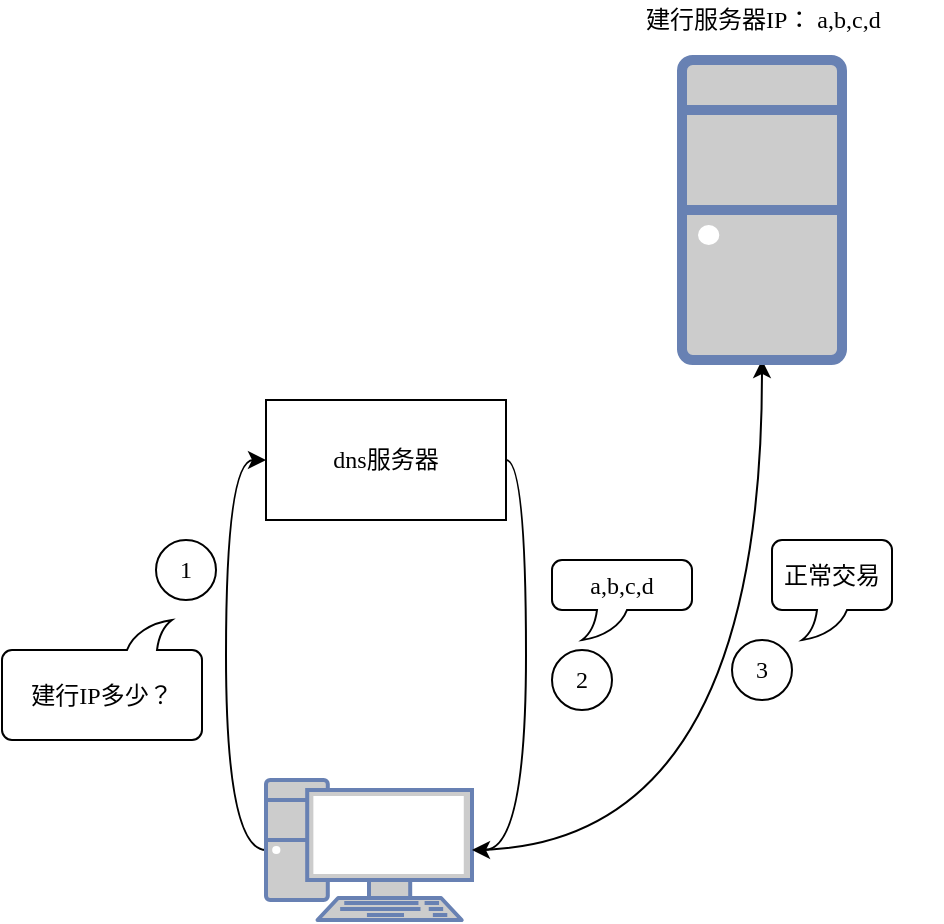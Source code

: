 <mxfile version="12.1.8" type="github" pages="1">
  <diagram id="N_HsQUF1u8040i6pDySw" name="Page-1">
    <mxGraphModel dx="1346" dy="789" grid="1" gridSize="10" guides="1" tooltips="1" connect="1" arrows="1" fold="1" page="1" pageScale="1" pageWidth="827" pageHeight="1169" math="0" shadow="0">
      <root>
        <mxCell id="0"/>
        <mxCell id="1" parent="0"/>
        <mxCell id="oDpjd4YMm7qQCv3SK3J_-42" style="edgeStyle=orthogonalEdgeStyle;curved=1;rounded=0;orthogonalLoop=1;jettySize=auto;html=1;entryX=0;entryY=0.5;entryDx=0;entryDy=0;fontFamily=Verdana;exitX=0;exitY=0.5;exitDx=0;exitDy=0;exitPerimeter=0;" edge="1" parent="1" source="oDpjd4YMm7qQCv3SK3J_-13" target="oDpjd4YMm7qQCv3SK3J_-15">
          <mxGeometry relative="1" as="geometry">
            <Array as="points">
              <mxPoint x="220" y="485"/>
              <mxPoint x="220" y="290"/>
            </Array>
          </mxGeometry>
        </mxCell>
        <mxCell id="oDpjd4YMm7qQCv3SK3J_-51" style="edgeStyle=orthogonalEdgeStyle;curved=1;rounded=0;orthogonalLoop=1;jettySize=auto;html=1;exitX=1;exitY=0.5;exitDx=0;exitDy=0;exitPerimeter=0;fontFamily=Verdana;" edge="1" parent="1" source="oDpjd4YMm7qQCv3SK3J_-13" target="oDpjd4YMm7qQCv3SK3J_-48">
          <mxGeometry relative="1" as="geometry">
            <mxPoint x="650" y="300" as="targetPoint"/>
            <Array as="points">
              <mxPoint x="488" y="485"/>
            </Array>
          </mxGeometry>
        </mxCell>
        <mxCell id="oDpjd4YMm7qQCv3SK3J_-13" value="" style="fontColor=#0066CC;verticalAlign=top;verticalLabelPosition=bottom;labelPosition=center;align=center;html=1;outlineConnect=0;fillColor=#CCCCCC;strokeColor=#6881B3;gradientColor=none;gradientDirection=north;strokeWidth=2;shape=mxgraph.networks.pc;shadow=0;" vertex="1" parent="1">
          <mxGeometry x="240" y="450" width="103" height="70" as="geometry"/>
        </mxCell>
        <mxCell id="oDpjd4YMm7qQCv3SK3J_-41" style="edgeStyle=orthogonalEdgeStyle;curved=1;rounded=0;orthogonalLoop=1;jettySize=auto;html=1;entryX=1;entryY=0.5;entryDx=0;entryDy=0;entryPerimeter=0;fontFamily=Verdana;exitX=1;exitY=0.5;exitDx=0;exitDy=0;" edge="1" parent="1" source="oDpjd4YMm7qQCv3SK3J_-15" target="oDpjd4YMm7qQCv3SK3J_-13">
          <mxGeometry relative="1" as="geometry">
            <Array as="points">
              <mxPoint x="370" y="290"/>
              <mxPoint x="370" y="485"/>
            </Array>
          </mxGeometry>
        </mxCell>
        <mxCell id="oDpjd4YMm7qQCv3SK3J_-15" value="dns服务器" style="rounded=0;whiteSpace=wrap;html=1;shadow=0;fontFamily=Verdana;" vertex="1" parent="1">
          <mxGeometry x="240" y="260" width="120" height="60" as="geometry"/>
        </mxCell>
        <mxCell id="oDpjd4YMm7qQCv3SK3J_-40" value="1" style="ellipse;whiteSpace=wrap;html=1;aspect=fixed;shadow=0;fontFamily=Verdana;" vertex="1" parent="1">
          <mxGeometry x="185" y="330" width="30" height="30" as="geometry"/>
        </mxCell>
        <mxCell id="oDpjd4YMm7qQCv3SK3J_-44" value="2" style="ellipse;whiteSpace=wrap;html=1;aspect=fixed;shadow=0;fontFamily=Verdana;" vertex="1" parent="1">
          <mxGeometry x="383" y="385" width="30" height="30" as="geometry"/>
        </mxCell>
        <mxCell id="oDpjd4YMm7qQCv3SK3J_-45" value="建行IP多少？" style="whiteSpace=wrap;html=1;shape=mxgraph.basic.roundRectCallout;dx=30;dy=15;size=5;boundedLbl=1;shadow=0;fontFamily=Verdana;direction=west;" vertex="1" parent="1">
          <mxGeometry x="108" y="370" width="100" height="60" as="geometry"/>
        </mxCell>
        <mxCell id="oDpjd4YMm7qQCv3SK3J_-47" value="a,b,c,d" style="whiteSpace=wrap;html=1;shape=mxgraph.basic.roundRectCallout;dx=30;dy=15;size=5;boundedLbl=1;shadow=0;fontFamily=Verdana;" vertex="1" parent="1">
          <mxGeometry x="383" y="340" width="70" height="40" as="geometry"/>
        </mxCell>
        <mxCell id="oDpjd4YMm7qQCv3SK3J_-48" value="" style="fontColor=#0066CC;verticalAlign=top;verticalLabelPosition=bottom;labelPosition=center;align=center;html=1;outlineConnect=0;fillColor=#CCCCCC;strokeColor=#6881B3;gradientColor=none;gradientDirection=north;strokeWidth=2;shape=mxgraph.networks.desktop_pc;shadow=0;" vertex="1" parent="1">
          <mxGeometry x="448" y="90" width="80" height="150" as="geometry"/>
        </mxCell>
        <mxCell id="oDpjd4YMm7qQCv3SK3J_-50" value="建行服务器IP： a,b,c,d" style="text;html=1;resizable=0;points=[];autosize=1;align=left;verticalAlign=top;spacingTop=-4;fontFamily=Verdana;" vertex="1" parent="1">
          <mxGeometry x="428" y="60" width="150" height="20" as="geometry"/>
        </mxCell>
        <mxCell id="oDpjd4YMm7qQCv3SK3J_-53" value="3" style="ellipse;whiteSpace=wrap;html=1;aspect=fixed;shadow=0;fontFamily=Verdana;" vertex="1" parent="1">
          <mxGeometry x="473" y="380" width="30" height="30" as="geometry"/>
        </mxCell>
        <mxCell id="oDpjd4YMm7qQCv3SK3J_-54" value="正常交易" style="whiteSpace=wrap;html=1;shape=mxgraph.basic.roundRectCallout;dx=30;dy=15;size=5;boundedLbl=1;shadow=0;fontFamily=Verdana;" vertex="1" parent="1">
          <mxGeometry x="493" y="330" width="60" height="50" as="geometry"/>
        </mxCell>
      </root>
    </mxGraphModel>
  </diagram>
</mxfile>
